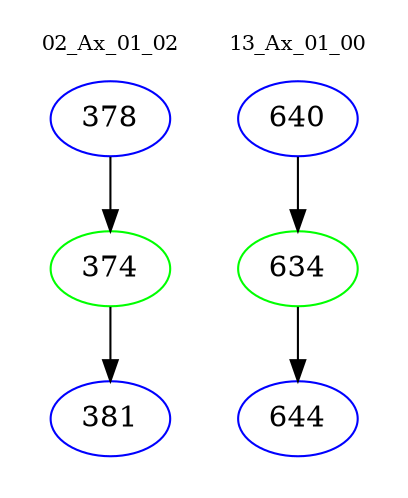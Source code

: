 digraph{
subgraph cluster_0 {
color = white
label = "02_Ax_01_02";
fontsize=10;
T0_378 [label="378", color="blue"]
T0_378 -> T0_374 [color="black"]
T0_374 [label="374", color="green"]
T0_374 -> T0_381 [color="black"]
T0_381 [label="381", color="blue"]
}
subgraph cluster_1 {
color = white
label = "13_Ax_01_00";
fontsize=10;
T1_640 [label="640", color="blue"]
T1_640 -> T1_634 [color="black"]
T1_634 [label="634", color="green"]
T1_634 -> T1_644 [color="black"]
T1_644 [label="644", color="blue"]
}
}
